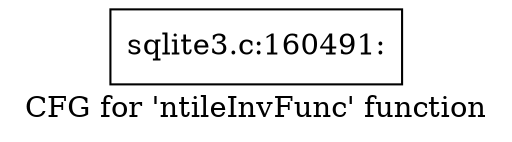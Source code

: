 digraph "CFG for 'ntileInvFunc' function" {
	label="CFG for 'ntileInvFunc' function";

	Node0x55c0f8688ab0 [shape=record,label="{sqlite3.c:160491:}"];
}
